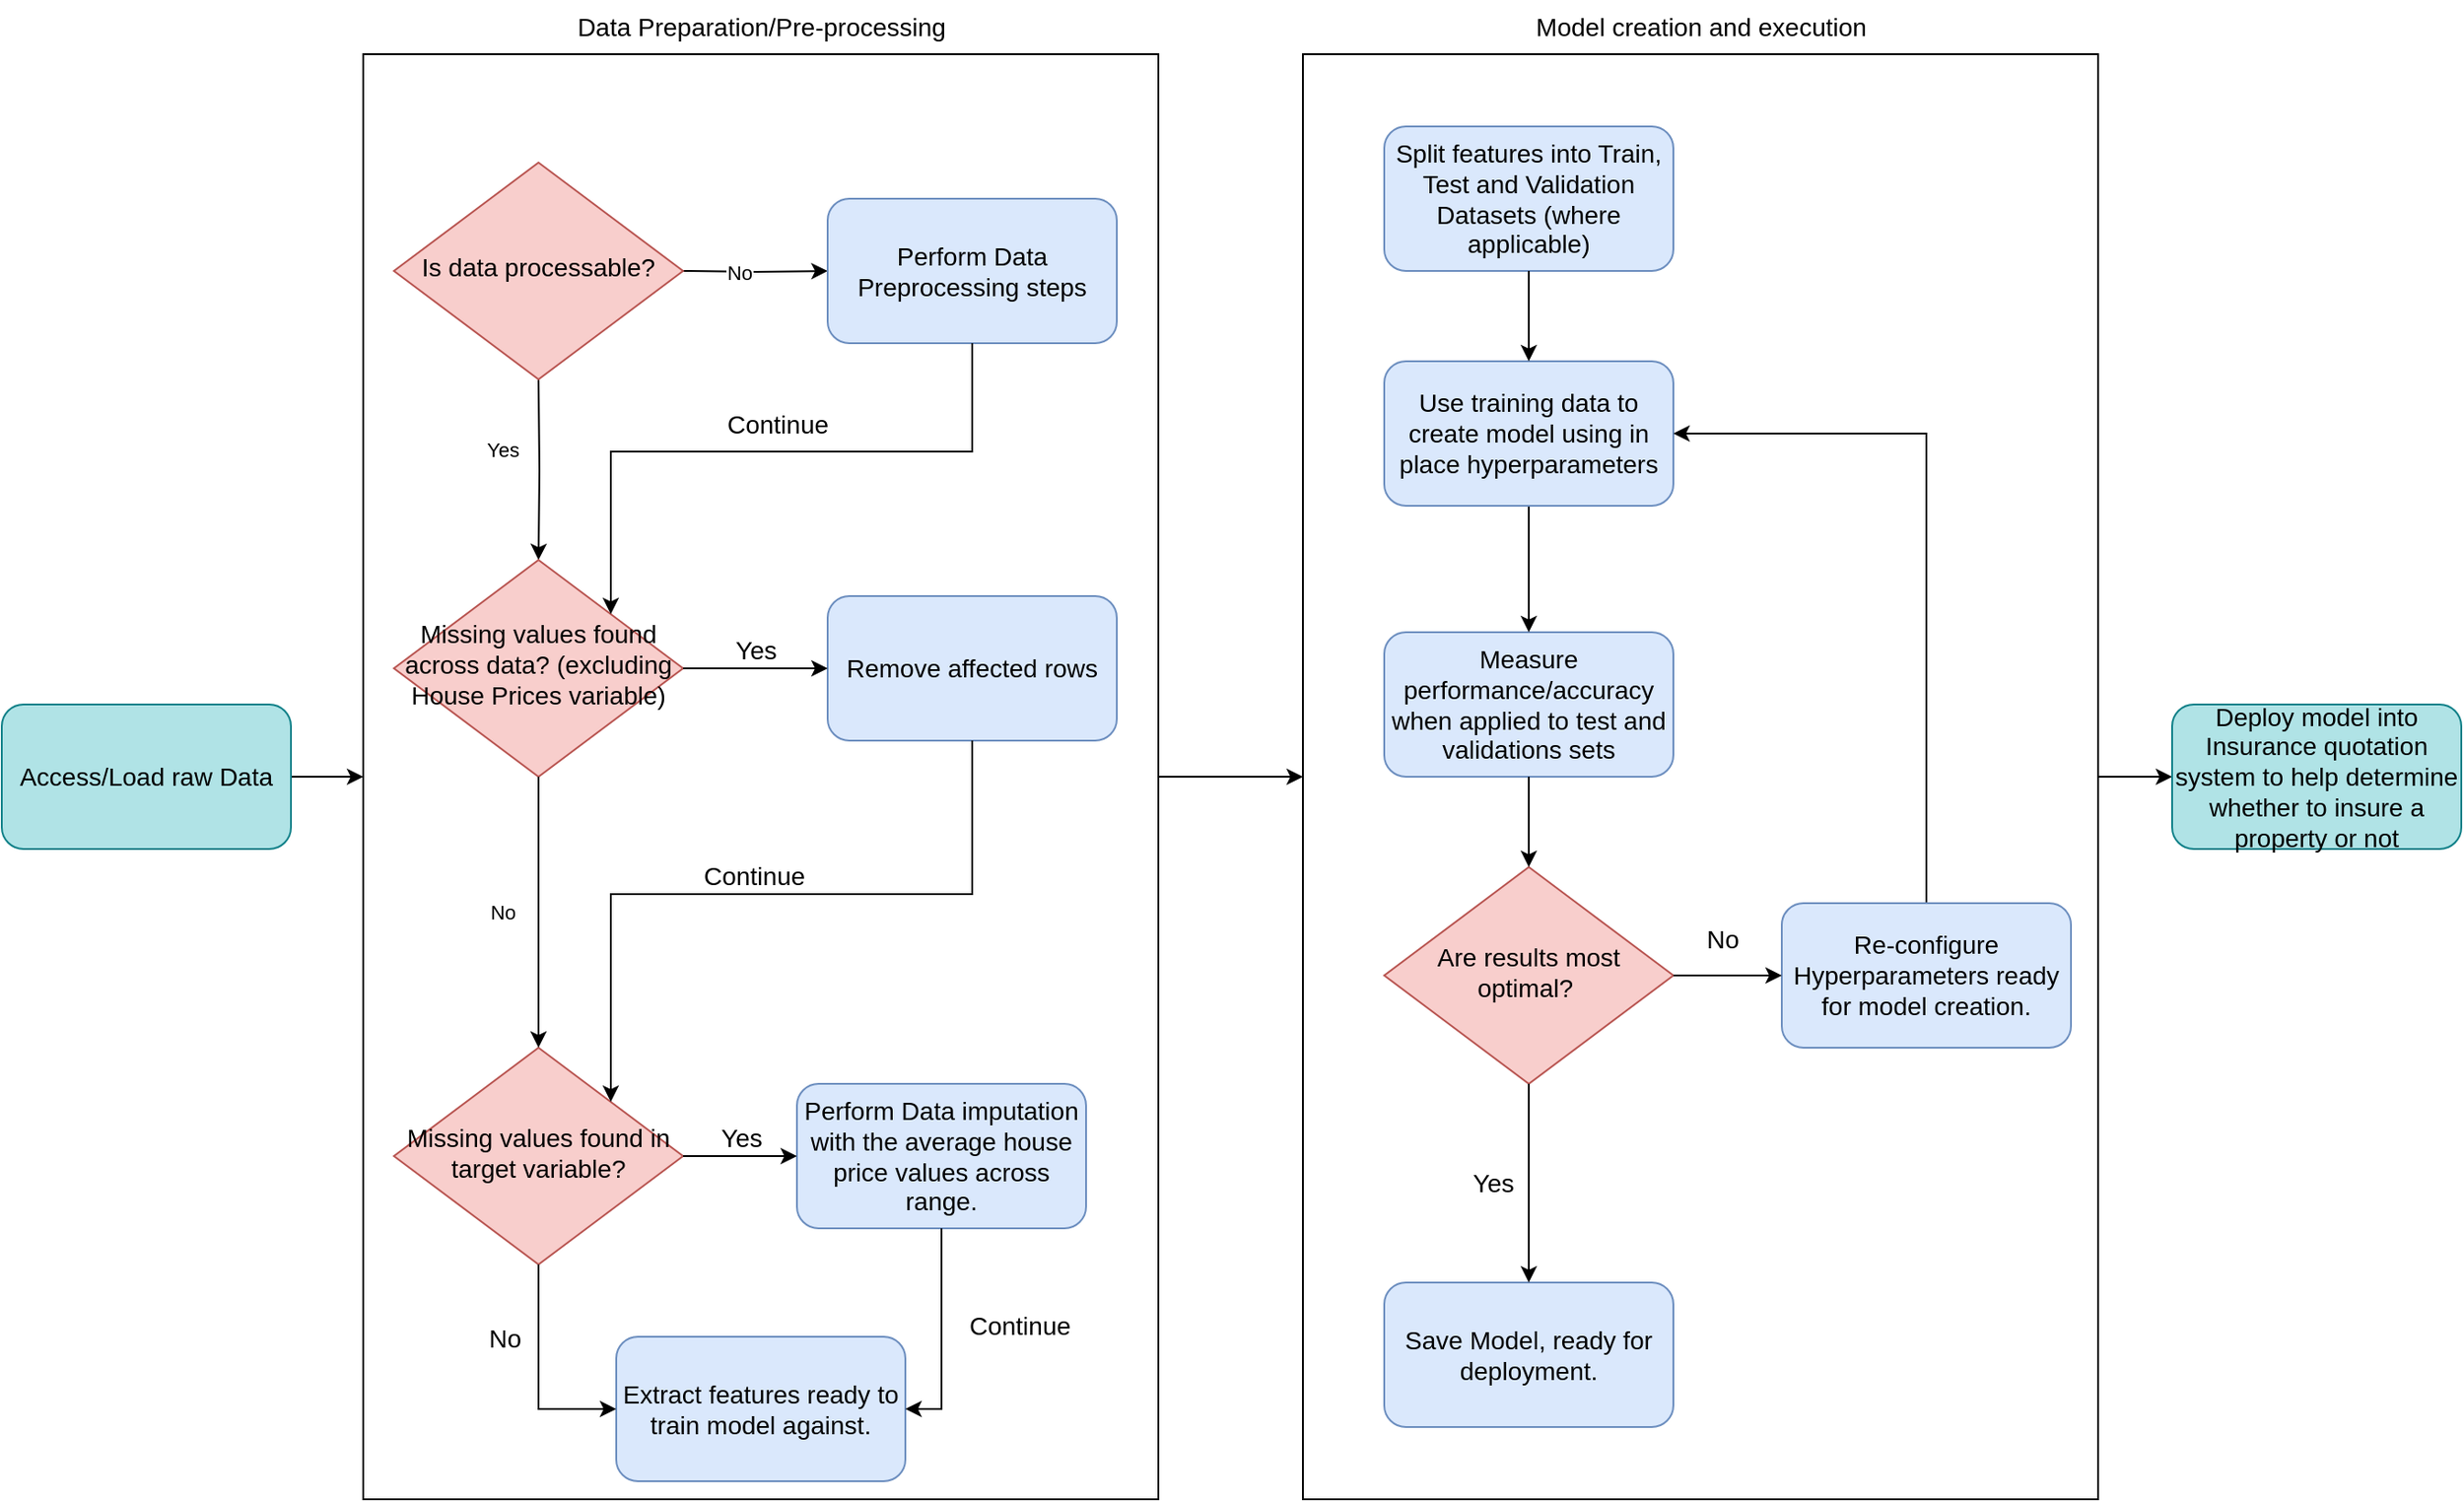 <mxfile version="20.1.1" type="onedrive"><diagram id="C5RBs43oDa-KdzZeNtuy" name="Page-1"><mxGraphModel grid="1" page="1" gridSize="10" guides="1" tooltips="1" connect="1" arrows="1" fold="1" pageScale="1" pageWidth="827" pageHeight="1169" math="0" shadow="0"><root><mxCell id="WIyWlLk6GJQsqaUBKTNV-0"/><mxCell id="WIyWlLk6GJQsqaUBKTNV-1" parent="WIyWlLk6GJQsqaUBKTNV-0"/><mxCell id="ahMBhADFETJLjaRKOv3_-42" style="edgeStyle=orthogonalEdgeStyle;rounded=0;orthogonalLoop=1;jettySize=auto;html=1;entryX=0;entryY=0.5;entryDx=0;entryDy=0;fontSize=14;" edge="1" parent="WIyWlLk6GJQsqaUBKTNV-1" source="ahMBhADFETJLjaRKOv3_-26" target="ahMBhADFETJLjaRKOv3_-41"><mxGeometry relative="1" as="geometry"/></mxCell><mxCell id="ahMBhADFETJLjaRKOv3_-28" style="edgeStyle=orthogonalEdgeStyle;rounded=0;orthogonalLoop=1;jettySize=auto;html=1;entryX=0;entryY=0.5;entryDx=0;entryDy=0;" edge="1" parent="WIyWlLk6GJQsqaUBKTNV-1" source="WIyWlLk6GJQsqaUBKTNV-3" target="ahMBhADFETJLjaRKOv3_-24"><mxGeometry relative="1" as="geometry"/></mxCell><mxCell id="WIyWlLk6GJQsqaUBKTNV-3" value="Access/Load raw Data" style="rounded=1;whiteSpace=wrap;html=1;fontSize=14;glass=0;strokeWidth=1;shadow=0;fillColor=#b0e3e6;strokeColor=#0e8088;" vertex="1" parent="WIyWlLk6GJQsqaUBKTNV-1"><mxGeometry x="40" y="400" width="160" height="80" as="geometry"/></mxCell><mxCell id="ahMBhADFETJLjaRKOv3_-25" style="edgeStyle=orthogonalEdgeStyle;rounded=0;orthogonalLoop=1;jettySize=auto;html=1;entryX=0;entryY=0.5;entryDx=0;entryDy=0;" edge="1" parent="WIyWlLk6GJQsqaUBKTNV-1" source="ahMBhADFETJLjaRKOv3_-24" target="ahMBhADFETJLjaRKOv3_-26"><mxGeometry relative="1" as="geometry"/></mxCell><mxCell id="ahMBhADFETJLjaRKOv3_-29" value="Data Preparation/Pre-processing" style="text;html=1;align=center;verticalAlign=middle;resizable=0;points=[];autosize=1;strokeColor=none;fillColor=none;fontSize=14;" vertex="1" parent="WIyWlLk6GJQsqaUBKTNV-1"><mxGeometry x="345" y="10" width="230" height="30" as="geometry"/></mxCell><mxCell id="ahMBhADFETJLjaRKOv3_-41" value="Deploy model into Insurance quotation system to help determine whether to insure a property or not" style="rounded=1;whiteSpace=wrap;html=1;fontSize=14;glass=0;strokeWidth=1;shadow=0;fillColor=#b0e3e6;strokeColor=#0e8088;" vertex="1" parent="WIyWlLk6GJQsqaUBKTNV-1"><mxGeometry x="1241" y="400" width="160" height="80" as="geometry"/></mxCell><mxCell id="ahMBhADFETJLjaRKOv3_-45" value="" style="group" connectable="0" vertex="1" parent="WIyWlLk6GJQsqaUBKTNV-1"><mxGeometry x="760" y="10" width="440" height="830" as="geometry"/></mxCell><mxCell id="ahMBhADFETJLjaRKOv3_-26" value="" style="rounded=0;whiteSpace=wrap;html=1;fillColor=none;" vertex="1" parent="ahMBhADFETJLjaRKOv3_-45"><mxGeometry y="30" width="440" height="800" as="geometry"/></mxCell><mxCell id="ahMBhADFETJLjaRKOv3_-18" value="Split features into Train, Test and Validation Datasets (where applicable)" style="rounded=1;whiteSpace=wrap;html=1;fontSize=14;glass=0;strokeWidth=1;shadow=0;fillColor=#dae8fc;strokeColor=#6c8ebf;" vertex="1" parent="ahMBhADFETJLjaRKOv3_-45"><mxGeometry x="45" y="70" width="160" height="80" as="geometry"/></mxCell><mxCell id="ahMBhADFETJLjaRKOv3_-19" value="Measure performance/accuracy when applied to test and validations sets" style="rounded=1;whiteSpace=wrap;html=1;fontSize=14;glass=0;strokeWidth=1;shadow=0;fillColor=#dae8fc;strokeColor=#6c8ebf;" vertex="1" parent="ahMBhADFETJLjaRKOv3_-45"><mxGeometry x="45" y="350" width="160" height="80" as="geometry"/></mxCell><mxCell id="ahMBhADFETJLjaRKOv3_-31" style="edgeStyle=orthogonalEdgeStyle;rounded=0;orthogonalLoop=1;jettySize=auto;html=1;fontSize=14;" edge="1" parent="ahMBhADFETJLjaRKOv3_-45" source="ahMBhADFETJLjaRKOv3_-20" target="ahMBhADFETJLjaRKOv3_-19"><mxGeometry relative="1" as="geometry"/></mxCell><mxCell id="ahMBhADFETJLjaRKOv3_-20" value="Use training data to create model using in place hyperparameters" style="rounded=1;whiteSpace=wrap;html=1;fontSize=14;glass=0;strokeWidth=1;shadow=0;fillColor=#dae8fc;strokeColor=#6c8ebf;" vertex="1" parent="ahMBhADFETJLjaRKOv3_-45"><mxGeometry x="45" y="200" width="160" height="80" as="geometry"/></mxCell><mxCell id="ahMBhADFETJLjaRKOv3_-30" style="edgeStyle=orthogonalEdgeStyle;rounded=0;orthogonalLoop=1;jettySize=auto;html=1;fontSize=14;" edge="1" parent="ahMBhADFETJLjaRKOv3_-45" source="ahMBhADFETJLjaRKOv3_-18" target="ahMBhADFETJLjaRKOv3_-20"><mxGeometry relative="1" as="geometry"/></mxCell><mxCell id="ahMBhADFETJLjaRKOv3_-32" value="Are results most optimal?&amp;nbsp;" style="rhombus;whiteSpace=wrap;html=1;shadow=0;fontFamily=Helvetica;fontSize=14;align=center;strokeWidth=1;spacing=6;spacingTop=-4;fillColor=#f8cecc;strokeColor=#b85450;" vertex="1" parent="ahMBhADFETJLjaRKOv3_-45"><mxGeometry x="45" y="480" width="160" height="120" as="geometry"/></mxCell><mxCell id="ahMBhADFETJLjaRKOv3_-35" style="edgeStyle=orthogonalEdgeStyle;rounded=0;orthogonalLoop=1;jettySize=auto;html=1;entryX=0.5;entryY=0;entryDx=0;entryDy=0;fontSize=14;" edge="1" parent="ahMBhADFETJLjaRKOv3_-45" source="ahMBhADFETJLjaRKOv3_-19" target="ahMBhADFETJLjaRKOv3_-32"><mxGeometry relative="1" as="geometry"/></mxCell><mxCell id="ahMBhADFETJLjaRKOv3_-36" style="edgeStyle=orthogonalEdgeStyle;rounded=0;orthogonalLoop=1;jettySize=auto;html=1;entryX=1;entryY=0.5;entryDx=0;entryDy=0;fontSize=14;exitX=0.5;exitY=0;exitDx=0;exitDy=0;" edge="1" parent="ahMBhADFETJLjaRKOv3_-45" source="ahMBhADFETJLjaRKOv3_-33" target="ahMBhADFETJLjaRKOv3_-20"><mxGeometry relative="1" as="geometry"/></mxCell><mxCell id="ahMBhADFETJLjaRKOv3_-33" value="Re-configure Hyperparameters ready for model creation." style="rounded=1;whiteSpace=wrap;html=1;fontSize=14;glass=0;strokeWidth=1;shadow=0;fillColor=#dae8fc;strokeColor=#6c8ebf;" vertex="1" parent="ahMBhADFETJLjaRKOv3_-45"><mxGeometry x="265" y="500" width="160" height="80" as="geometry"/></mxCell><mxCell id="ahMBhADFETJLjaRKOv3_-34" value="No" style="edgeStyle=orthogonalEdgeStyle;rounded=0;orthogonalLoop=1;jettySize=auto;html=1;entryX=0;entryY=0.5;entryDx=0;entryDy=0;fontSize=14;" edge="1" parent="ahMBhADFETJLjaRKOv3_-45" source="ahMBhADFETJLjaRKOv3_-32" target="ahMBhADFETJLjaRKOv3_-33"><mxGeometry x="-0.143" y="20" relative="1" as="geometry"><mxPoint x="1" as="offset"/></mxGeometry></mxCell><mxCell id="ahMBhADFETJLjaRKOv3_-37" value="Model creation and execution" style="text;html=1;align=center;verticalAlign=middle;resizable=0;points=[];autosize=1;strokeColor=none;fillColor=none;fontSize=14;" vertex="1" parent="ahMBhADFETJLjaRKOv3_-45"><mxGeometry x="115" width="210" height="30" as="geometry"/></mxCell><mxCell id="ahMBhADFETJLjaRKOv3_-39" value="Save Model, ready for deployment." style="rounded=1;whiteSpace=wrap;html=1;fontSize=14;glass=0;strokeWidth=1;shadow=0;fillColor=#dae8fc;strokeColor=#6c8ebf;" vertex="1" parent="ahMBhADFETJLjaRKOv3_-45"><mxGeometry x="45" y="710" width="160" height="80" as="geometry"/></mxCell><mxCell id="ahMBhADFETJLjaRKOv3_-40" value="Yes" style="edgeStyle=orthogonalEdgeStyle;rounded=0;orthogonalLoop=1;jettySize=auto;html=1;entryX=0.5;entryY=0;entryDx=0;entryDy=0;fontSize=14;" edge="1" parent="ahMBhADFETJLjaRKOv3_-45" source="ahMBhADFETJLjaRKOv3_-32" target="ahMBhADFETJLjaRKOv3_-39"><mxGeometry y="-20" relative="1" as="geometry"><Array as="points"><mxPoint x="125" y="710"/><mxPoint x="125" y="710"/></Array><mxPoint as="offset"/></mxGeometry></mxCell><mxCell id="ahMBhADFETJLjaRKOv3_-46" value="" style="group" connectable="0" vertex="1" parent="WIyWlLk6GJQsqaUBKTNV-1"><mxGeometry x="240" y="40" width="440" height="800" as="geometry"/></mxCell><mxCell id="ahMBhADFETJLjaRKOv3_-24" value="" style="rounded=0;whiteSpace=wrap;html=1;fillColor=none;" vertex="1" parent="ahMBhADFETJLjaRKOv3_-46"><mxGeometry width="440" height="800" as="geometry"/></mxCell><mxCell id="ahMBhADFETJLjaRKOv3_-1" value="Yes" style="edgeStyle=orthogonalEdgeStyle;rounded=0;orthogonalLoop=1;jettySize=auto;html=1;exitX=0.5;exitY=1;exitDx=0;exitDy=0;entryX=0.5;entryY=0;entryDx=0;entryDy=0;" edge="1" parent="ahMBhADFETJLjaRKOv3_-46" target="ahMBhADFETJLjaRKOv3_-4"><mxGeometry x="-0.231" y="-20" relative="1" as="geometry"><mxPoint x="97" y="180.0" as="sourcePoint"/><mxPoint x="217" y="311" as="targetPoint"/><mxPoint as="offset"/></mxGeometry></mxCell><mxCell id="ahMBhADFETJLjaRKOv3_-12" value="No&lt;br&gt;" style="edgeStyle=orthogonalEdgeStyle;rounded=0;orthogonalLoop=1;jettySize=auto;html=1;entryX=0;entryY=0.5;entryDx=0;entryDy=0;" edge="1" parent="ahMBhADFETJLjaRKOv3_-46" target="WIyWlLk6GJQsqaUBKTNV-7"><mxGeometry y="10" relative="1" as="geometry"><mxPoint x="177" y="120.0" as="sourcePoint"/><mxPoint as="offset"/></mxGeometry></mxCell><mxCell id="WIyWlLk6GJQsqaUBKTNV-6" value="Is data processable?" style="rhombus;whiteSpace=wrap;html=1;shadow=0;fontFamily=Helvetica;fontSize=14;align=center;strokeWidth=1;spacing=6;spacingTop=-4;fillColor=#f8cecc;strokeColor=#b85450;" vertex="1" parent="ahMBhADFETJLjaRKOv3_-46"><mxGeometry x="17" y="60" width="160" height="120" as="geometry"/></mxCell><mxCell id="WIyWlLk6GJQsqaUBKTNV-7" value="Perform Data Preprocessing steps" style="rounded=1;whiteSpace=wrap;html=1;fontSize=14;glass=0;strokeWidth=1;shadow=0;fillColor=#dae8fc;strokeColor=#6c8ebf;" vertex="1" parent="ahMBhADFETJLjaRKOv3_-46"><mxGeometry x="257" y="80" width="160" height="80" as="geometry"/></mxCell><mxCell id="ahMBhADFETJLjaRKOv3_-4" value="Missing values found across data? (excluding House Prices variable)" style="rhombus;whiteSpace=wrap;html=1;shadow=0;fontFamily=Helvetica;fontSize=14;align=center;strokeWidth=1;spacing=6;spacingTop=-4;fillColor=#f8cecc;strokeColor=#b85450;" vertex="1" parent="ahMBhADFETJLjaRKOv3_-46"><mxGeometry x="17" y="280" width="160" height="120" as="geometry"/></mxCell><mxCell id="ahMBhADFETJLjaRKOv3_-7" style="edgeStyle=orthogonalEdgeStyle;rounded=0;orthogonalLoop=1;jettySize=auto;html=1;entryX=1;entryY=0;entryDx=0;entryDy=0;exitX=0.5;exitY=1;exitDx=0;exitDy=0;" edge="1" parent="ahMBhADFETJLjaRKOv3_-46" source="WIyWlLk6GJQsqaUBKTNV-7" target="ahMBhADFETJLjaRKOv3_-4"><mxGeometry relative="1" as="geometry"/></mxCell><mxCell id="ahMBhADFETJLjaRKOv3_-13" value="Continue" style="edgeLabel;html=1;align=center;verticalAlign=middle;resizable=0;points=[];fontSize=14;" connectable="0" vertex="1" parent="ahMBhADFETJLjaRKOv3_-7"><mxGeometry x="0.095" y="-1" relative="1" as="geometry"><mxPoint x="23" y="-14" as="offset"/></mxGeometry></mxCell><mxCell id="ahMBhADFETJLjaRKOv3_-5" value="Remove affected rows" style="rounded=1;whiteSpace=wrap;html=1;fontSize=14;glass=0;strokeWidth=1;shadow=0;fillColor=#dae8fc;strokeColor=#6c8ebf;" vertex="1" parent="ahMBhADFETJLjaRKOv3_-46"><mxGeometry x="257" y="300" width="160" height="80" as="geometry"/></mxCell><mxCell id="ahMBhADFETJLjaRKOv3_-6" value="Yes" style="edgeStyle=orthogonalEdgeStyle;rounded=0;orthogonalLoop=1;jettySize=auto;html=1;exitX=1;exitY=0.5;exitDx=0;exitDy=0;entryX=0;entryY=0.5;entryDx=0;entryDy=0;fontSize=14;" edge="1" parent="ahMBhADFETJLjaRKOv3_-46" source="ahMBhADFETJLjaRKOv3_-4" target="ahMBhADFETJLjaRKOv3_-5"><mxGeometry y="10" relative="1" as="geometry"><mxPoint as="offset"/></mxGeometry></mxCell><mxCell id="ahMBhADFETJLjaRKOv3_-8" value="Missing values found in target variable?" style="rhombus;whiteSpace=wrap;html=1;shadow=0;fontFamily=Helvetica;fontSize=14;align=center;strokeWidth=1;spacing=6;spacingTop=-4;fillColor=#f8cecc;strokeColor=#b85450;" vertex="1" parent="ahMBhADFETJLjaRKOv3_-46"><mxGeometry x="17" y="550" width="160" height="120" as="geometry"/></mxCell><mxCell id="ahMBhADFETJLjaRKOv3_-9" value="No" style="edgeStyle=orthogonalEdgeStyle;rounded=0;orthogonalLoop=1;jettySize=auto;html=1;" edge="1" parent="ahMBhADFETJLjaRKOv3_-46" source="ahMBhADFETJLjaRKOv3_-4" target="ahMBhADFETJLjaRKOv3_-8"><mxGeometry y="-20" relative="1" as="geometry"><mxPoint as="offset"/></mxGeometry></mxCell><mxCell id="ahMBhADFETJLjaRKOv3_-14" value="Continue" style="edgeStyle=orthogonalEdgeStyle;rounded=0;orthogonalLoop=1;jettySize=auto;html=1;entryX=1;entryY=0;entryDx=0;entryDy=0;exitX=0.5;exitY=1;exitDx=0;exitDy=0;fontSize=14;" edge="1" parent="ahMBhADFETJLjaRKOv3_-46" source="ahMBhADFETJLjaRKOv3_-5" target="ahMBhADFETJLjaRKOv3_-8"><mxGeometry x="0.03" y="-10" relative="1" as="geometry"><mxPoint as="offset"/></mxGeometry></mxCell><mxCell id="ahMBhADFETJLjaRKOv3_-10" value="Perform Data imputation with the average house price values across range." style="rounded=1;whiteSpace=wrap;html=1;fontSize=14;glass=0;strokeWidth=1;shadow=0;fillColor=#dae8fc;strokeColor=#6c8ebf;" vertex="1" parent="ahMBhADFETJLjaRKOv3_-46"><mxGeometry x="240" y="570" width="160" height="80" as="geometry"/></mxCell><mxCell id="ahMBhADFETJLjaRKOv3_-11" value="Yes" style="edgeStyle=orthogonalEdgeStyle;rounded=0;orthogonalLoop=1;jettySize=auto;html=1;entryX=0;entryY=0.5;entryDx=0;entryDy=0;fontSize=14;" edge="1" parent="ahMBhADFETJLjaRKOv3_-46" source="ahMBhADFETJLjaRKOv3_-8" target="ahMBhADFETJLjaRKOv3_-10"><mxGeometry y="10" relative="1" as="geometry"><mxPoint as="offset"/></mxGeometry></mxCell><mxCell id="ahMBhADFETJLjaRKOv3_-15" value="Extract features ready to train model against." style="rounded=1;whiteSpace=wrap;html=1;fontSize=14;glass=0;strokeWidth=1;shadow=0;fillColor=#dae8fc;strokeColor=#6c8ebf;" vertex="1" parent="ahMBhADFETJLjaRKOv3_-46"><mxGeometry x="140" y="710" width="160" height="80" as="geometry"/></mxCell><mxCell id="ahMBhADFETJLjaRKOv3_-16" value="No&amp;nbsp;" style="edgeStyle=orthogonalEdgeStyle;rounded=0;orthogonalLoop=1;jettySize=auto;html=1;entryX=0;entryY=0.5;entryDx=0;entryDy=0;fontSize=14;" edge="1" parent="ahMBhADFETJLjaRKOv3_-46" source="ahMBhADFETJLjaRKOv3_-8" target="ahMBhADFETJLjaRKOv3_-15"><mxGeometry x="-0.333" y="-17" relative="1" as="geometry"><mxPoint as="offset"/></mxGeometry></mxCell><mxCell id="ahMBhADFETJLjaRKOv3_-17" value="Continue" style="edgeStyle=orthogonalEdgeStyle;rounded=0;orthogonalLoop=1;jettySize=auto;html=1;entryX=1;entryY=0.5;entryDx=0;entryDy=0;fontSize=14;" edge="1" parent="ahMBhADFETJLjaRKOv3_-46" source="ahMBhADFETJLjaRKOv3_-10" target="ahMBhADFETJLjaRKOv3_-15"><mxGeometry x="-0.112" y="43" relative="1" as="geometry"><mxPoint as="offset"/></mxGeometry></mxCell></root></mxGraphModel></diagram></mxfile>